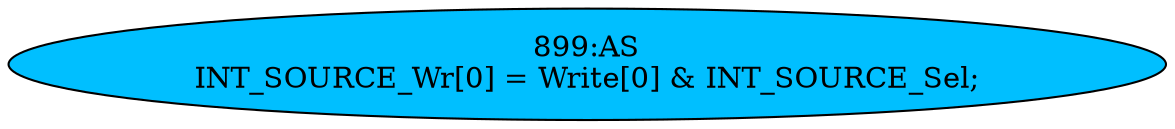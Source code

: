 strict digraph "" {
	node [label="\N"];
	"899:AS"	 [ast="<pyverilog.vparser.ast.Assign object at 0x7fbdee0c8e10>",
		def_var="['INT_SOURCE_Wr']",
		fillcolor=deepskyblue,
		label="899:AS
INT_SOURCE_Wr[0] = Write[0] & INT_SOURCE_Sel;",
		statements="[]",
		style=filled,
		typ=Assign,
		use_var="['Write', 'INT_SOURCE_Sel']"];
}
